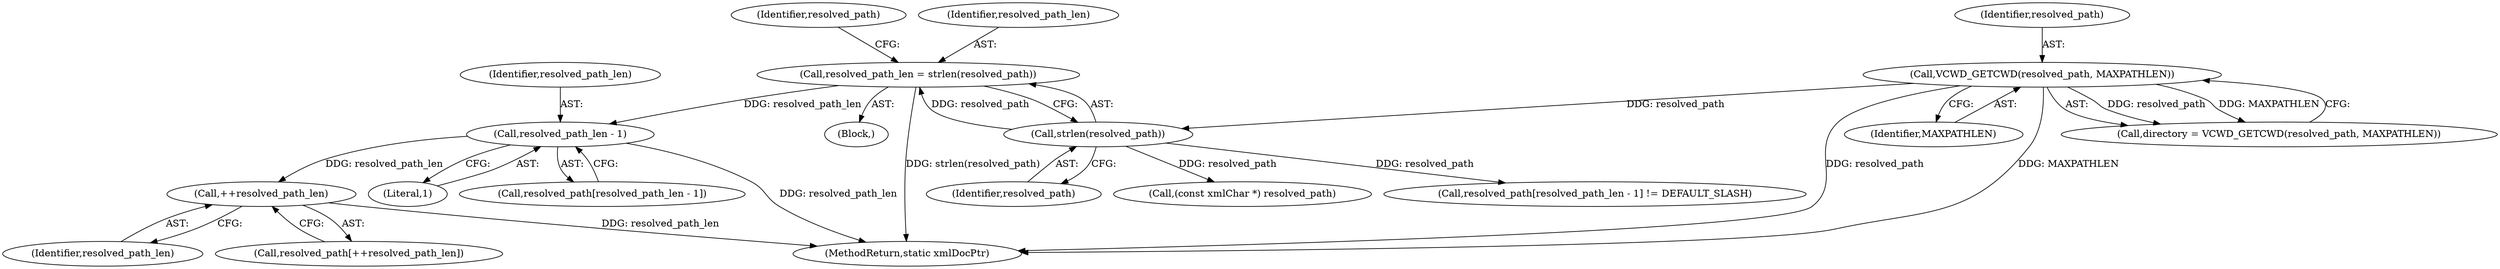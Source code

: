 digraph "0_php_4435b9142ff9813845d5c97ab29a5d637bedb257@API" {
"1000281" [label="(Call,resolved_path_len = strlen(resolved_path))"];
"1000283" [label="(Call,strlen(resolved_path))"];
"1000262" [label="(Call,VCWD_GETCWD(resolved_path, MAXPATHLEN))"];
"1000289" [label="(Call,resolved_path_len - 1)"];
"1000302" [label="(Call,++resolved_path_len)"];
"1000287" [label="(Call,resolved_path[resolved_path_len - 1])"];
"1000312" [label="(Call,(const xmlChar *) resolved_path)"];
"1000260" [label="(Call,directory = VCWD_GETCWD(resolved_path, MAXPATHLEN))"];
"1000264" [label="(Identifier,MAXPATHLEN)"];
"1000302" [label="(Call,++resolved_path_len)"];
"1000262" [label="(Call,VCWD_GETCWD(resolved_path, MAXPATHLEN))"];
"1000283" [label="(Call,strlen(resolved_path))"];
"1001428" [label="(MethodReturn,static xmlDocPtr)"];
"1000286" [label="(Call,resolved_path[resolved_path_len - 1] != DEFAULT_SLASH)"];
"1000281" [label="(Call,resolved_path_len = strlen(resolved_path))"];
"1000290" [label="(Identifier,resolved_path_len)"];
"1000263" [label="(Identifier,resolved_path)"];
"1000288" [label="(Identifier,resolved_path)"];
"1000300" [label="(Call,resolved_path[++resolved_path_len])"];
"1000267" [label="(Block,)"];
"1000282" [label="(Identifier,resolved_path_len)"];
"1000289" [label="(Call,resolved_path_len - 1)"];
"1000284" [label="(Identifier,resolved_path)"];
"1000291" [label="(Literal,1)"];
"1000303" [label="(Identifier,resolved_path_len)"];
"1000281" -> "1000267"  [label="AST: "];
"1000281" -> "1000283"  [label="CFG: "];
"1000282" -> "1000281"  [label="AST: "];
"1000283" -> "1000281"  [label="AST: "];
"1000288" -> "1000281"  [label="CFG: "];
"1000281" -> "1001428"  [label="DDG: strlen(resolved_path)"];
"1000283" -> "1000281"  [label="DDG: resolved_path"];
"1000281" -> "1000289"  [label="DDG: resolved_path_len"];
"1000283" -> "1000284"  [label="CFG: "];
"1000284" -> "1000283"  [label="AST: "];
"1000262" -> "1000283"  [label="DDG: resolved_path"];
"1000283" -> "1000286"  [label="DDG: resolved_path"];
"1000283" -> "1000312"  [label="DDG: resolved_path"];
"1000262" -> "1000260"  [label="AST: "];
"1000262" -> "1000264"  [label="CFG: "];
"1000263" -> "1000262"  [label="AST: "];
"1000264" -> "1000262"  [label="AST: "];
"1000260" -> "1000262"  [label="CFG: "];
"1000262" -> "1001428"  [label="DDG: MAXPATHLEN"];
"1000262" -> "1001428"  [label="DDG: resolved_path"];
"1000262" -> "1000260"  [label="DDG: resolved_path"];
"1000262" -> "1000260"  [label="DDG: MAXPATHLEN"];
"1000289" -> "1000287"  [label="AST: "];
"1000289" -> "1000291"  [label="CFG: "];
"1000290" -> "1000289"  [label="AST: "];
"1000291" -> "1000289"  [label="AST: "];
"1000287" -> "1000289"  [label="CFG: "];
"1000289" -> "1001428"  [label="DDG: resolved_path_len"];
"1000289" -> "1000302"  [label="DDG: resolved_path_len"];
"1000302" -> "1000300"  [label="AST: "];
"1000302" -> "1000303"  [label="CFG: "];
"1000303" -> "1000302"  [label="AST: "];
"1000300" -> "1000302"  [label="CFG: "];
"1000302" -> "1001428"  [label="DDG: resolved_path_len"];
}
